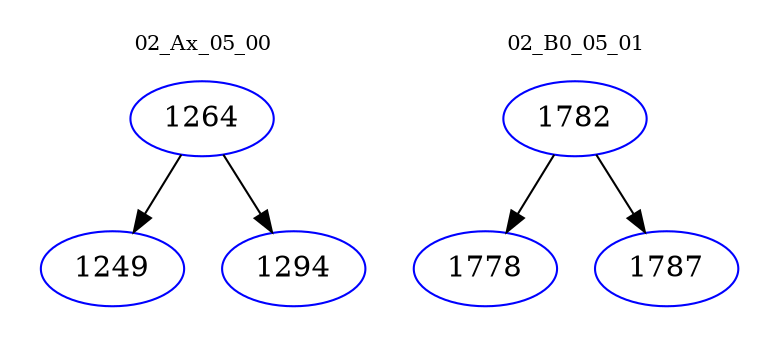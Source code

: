 digraph{
subgraph cluster_0 {
color = white
label = "02_Ax_05_00";
fontsize=10;
T0_1264 [label="1264", color="blue"]
T0_1264 -> T0_1249 [color="black"]
T0_1249 [label="1249", color="blue"]
T0_1264 -> T0_1294 [color="black"]
T0_1294 [label="1294", color="blue"]
}
subgraph cluster_1 {
color = white
label = "02_B0_05_01";
fontsize=10;
T1_1782 [label="1782", color="blue"]
T1_1782 -> T1_1778 [color="black"]
T1_1778 [label="1778", color="blue"]
T1_1782 -> T1_1787 [color="black"]
T1_1787 [label="1787", color="blue"]
}
}
